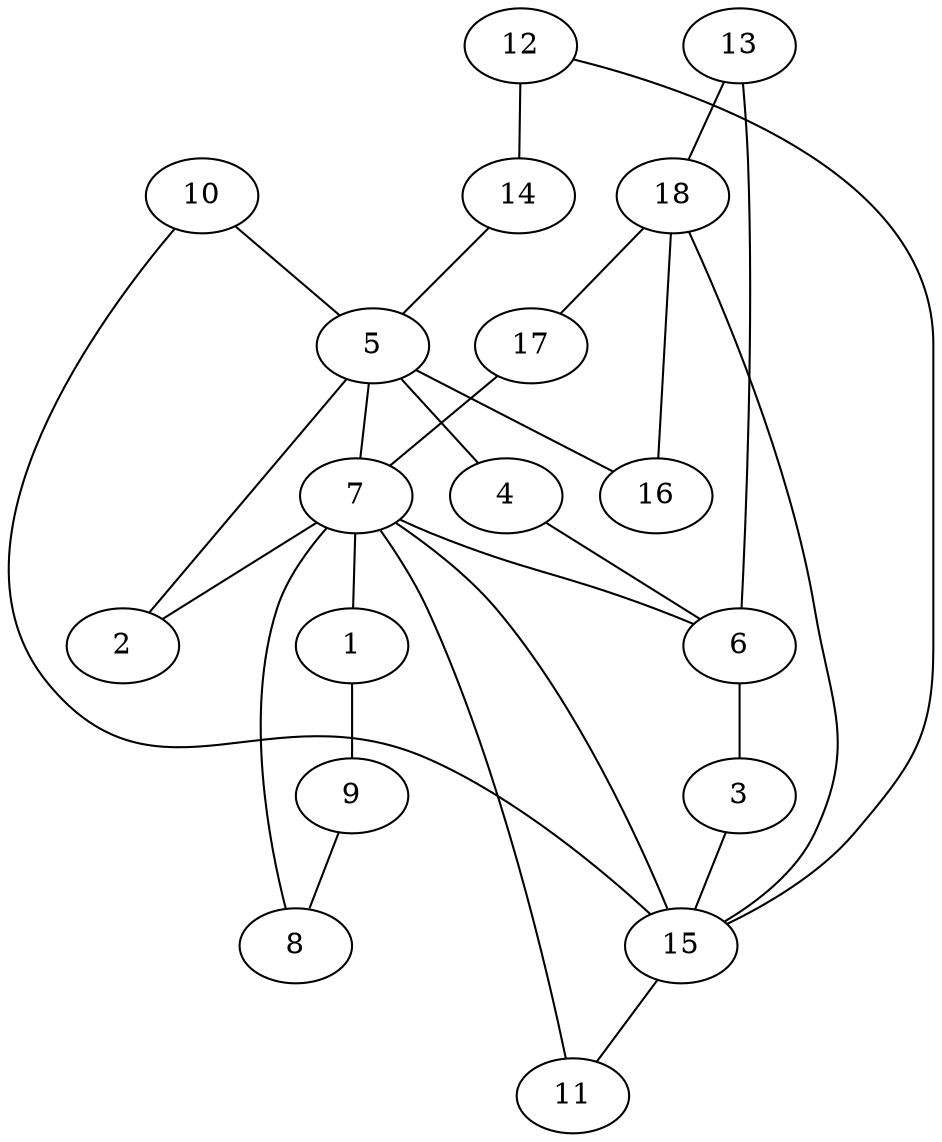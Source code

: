 graph graph_name {
17 -- 7
12 -- 15
18 -- 17
13 -- 18
13 -- 6
5 -- 7
7 -- 1
14 -- 5
15 -- 11
7 -- 6
1 -- 9
5 -- 4
18 -- 16
4 -- 6
7 -- 2
7 -- 11
6 -- 3
12 -- 14
5 -- 2
10 -- 5
7 -- 8
10 -- 15
3 -- 15
9 -- 8
7 -- 15
5 -- 16
18 -- 15

}
